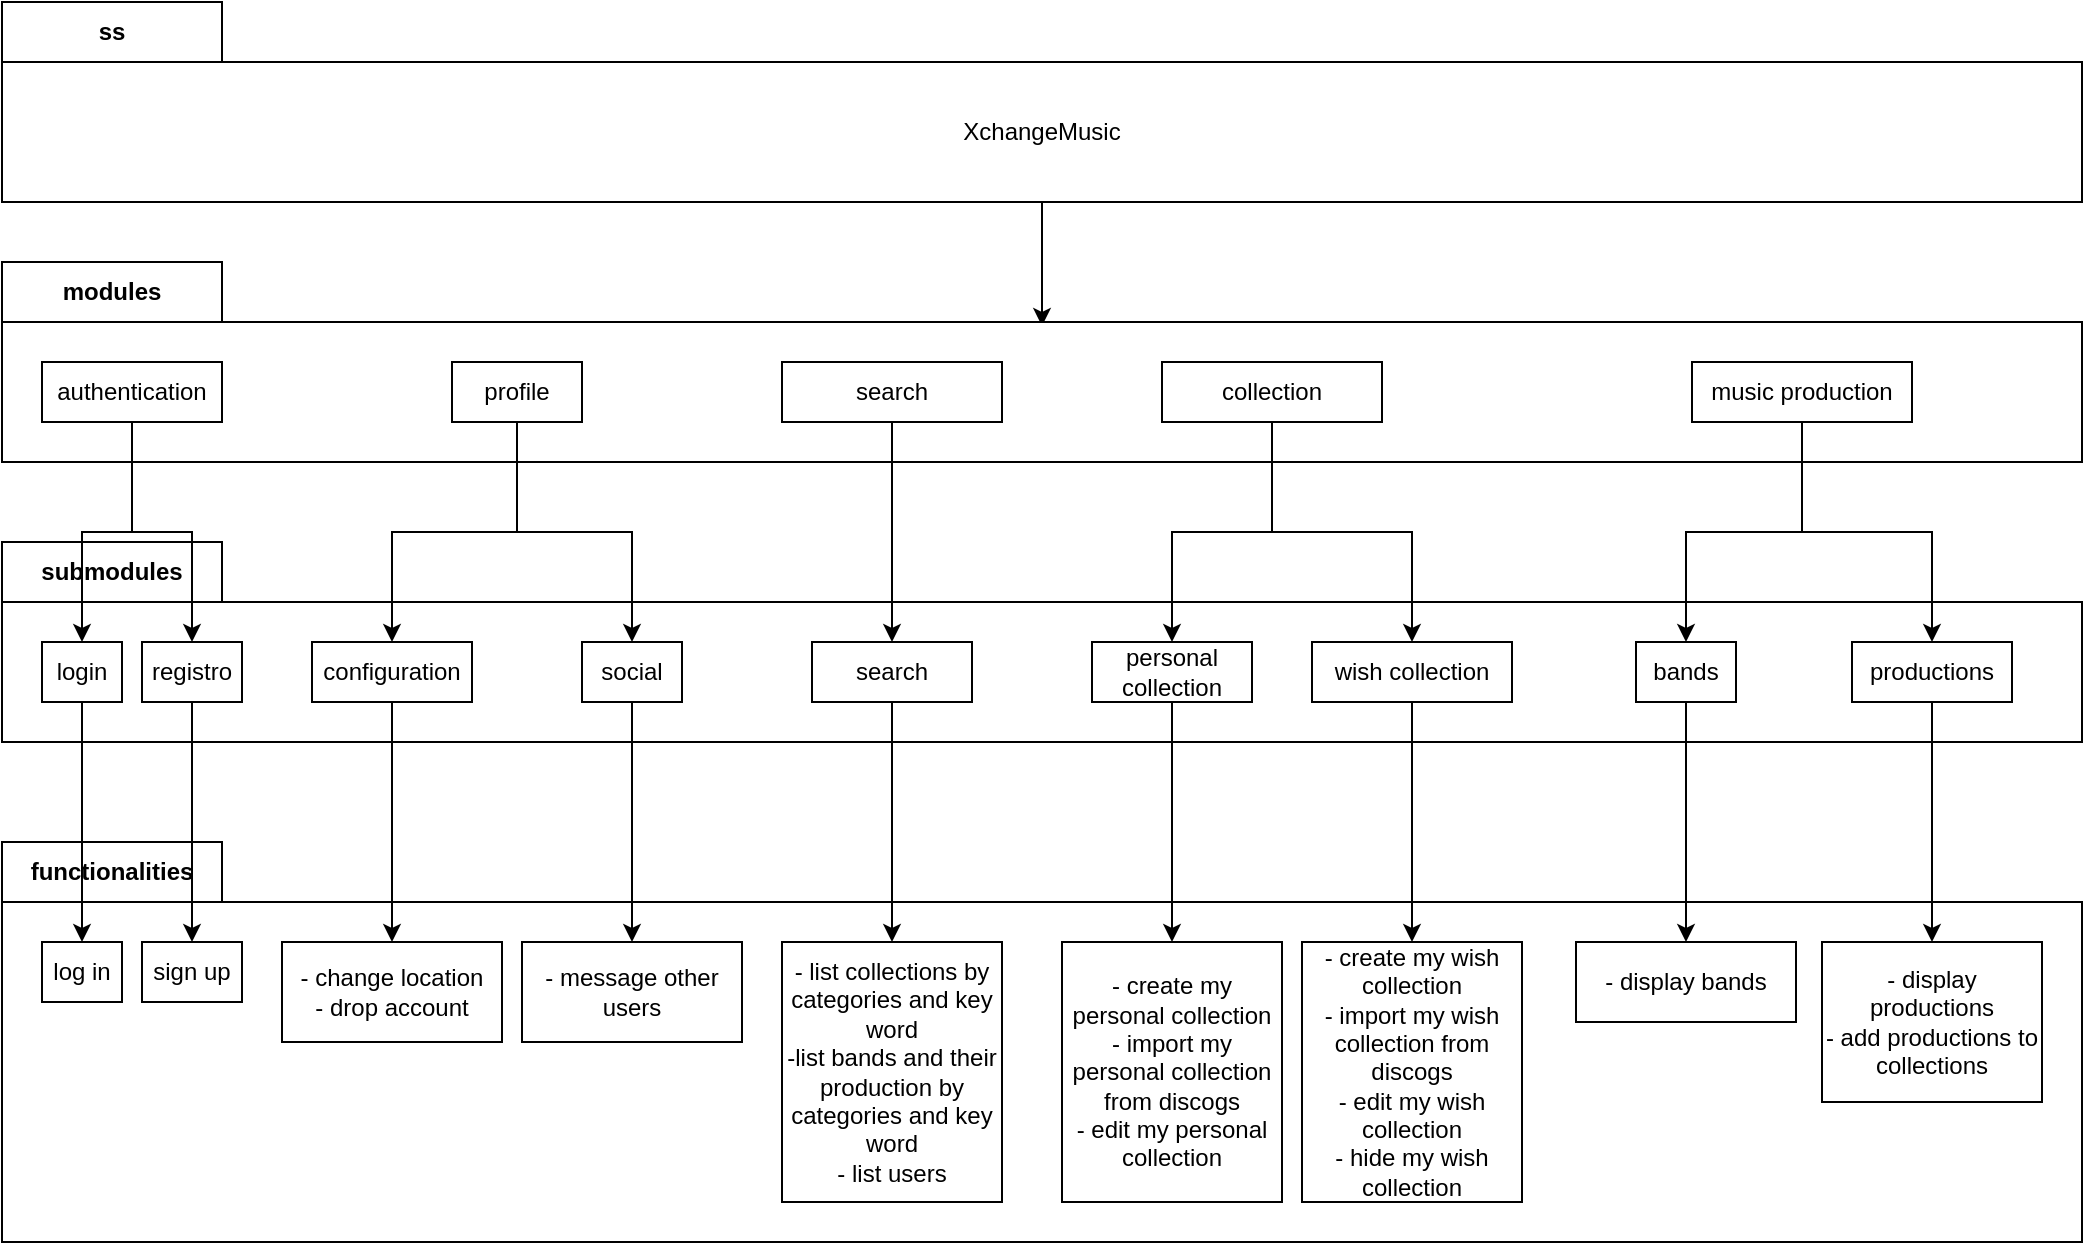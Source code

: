 <mxfile version="22.0.3" type="device" pages="2">
  <diagram name="functionality decomposition" id="uPLDYx7N-jgSnWiibQKO">
    <mxGraphModel dx="1393" dy="806" grid="1" gridSize="10" guides="1" tooltips="1" connect="1" arrows="1" fold="1" page="1" pageScale="1" pageWidth="850" pageHeight="1100" math="0" shadow="0">
      <root>
        <mxCell id="0" />
        <mxCell id="1" parent="0" />
        <mxCell id="YeT0kiCTDnCczPg7wrWJ-1" style="edgeStyle=orthogonalEdgeStyle;rounded=0;orthogonalLoop=1;jettySize=auto;html=1;exitX=0.5;exitY=1;exitDx=0;exitDy=0;exitPerimeter=0;entryX=0.5;entryY=0.32;entryDx=0;entryDy=0;entryPerimeter=0;" edge="1" parent="1" source="YeT0kiCTDnCczPg7wrWJ-2" target="YeT0kiCTDnCczPg7wrWJ-14">
          <mxGeometry relative="1" as="geometry" />
        </mxCell>
        <mxCell id="YeT0kiCTDnCczPg7wrWJ-2" value="ss" style="shape=folder;fontStyle=1;tabWidth=110;tabHeight=30;tabPosition=left;html=1;boundedLbl=1;labelInHeader=1;container=1;collapsible=0;whiteSpace=wrap;" vertex="1" parent="1">
          <mxGeometry x="50" y="30" width="1040" height="100" as="geometry" />
        </mxCell>
        <mxCell id="YeT0kiCTDnCczPg7wrWJ-3" value="XchangeMusic" style="html=1;strokeColor=none;resizeWidth=1;resizeHeight=1;fillColor=none;part=1;connectable=0;allowArrows=0;deletable=0;whiteSpace=wrap;" vertex="1" parent="YeT0kiCTDnCczPg7wrWJ-2">
          <mxGeometry width="1040" height="70" relative="1" as="geometry">
            <mxPoint y="30" as="offset" />
          </mxGeometry>
        </mxCell>
        <mxCell id="YeT0kiCTDnCczPg7wrWJ-4" value="submodules" style="shape=folder;fontStyle=1;tabWidth=110;tabHeight=30;tabPosition=left;html=1;boundedLbl=1;labelInHeader=1;container=1;collapsible=0;recursiveResize=0;whiteSpace=wrap;" vertex="1" parent="1">
          <mxGeometry x="50" y="300" width="1040" height="100" as="geometry" />
        </mxCell>
        <mxCell id="YeT0kiCTDnCczPg7wrWJ-5" value="login" style="html=1;whiteSpace=wrap;" vertex="1" parent="YeT0kiCTDnCczPg7wrWJ-4">
          <mxGeometry width="40" height="30" relative="1" as="geometry">
            <mxPoint x="20" y="50" as="offset" />
          </mxGeometry>
        </mxCell>
        <mxCell id="YeT0kiCTDnCczPg7wrWJ-6" value="registro" style="html=1;whiteSpace=wrap;" vertex="1" parent="YeT0kiCTDnCczPg7wrWJ-4">
          <mxGeometry x="70" y="50" width="50" height="30" as="geometry" />
        </mxCell>
        <mxCell id="YeT0kiCTDnCczPg7wrWJ-7" value="configuration" style="html=1;whiteSpace=wrap;" vertex="1" parent="YeT0kiCTDnCczPg7wrWJ-4">
          <mxGeometry x="155" y="50" width="80" height="30" as="geometry" />
        </mxCell>
        <mxCell id="YeT0kiCTDnCczPg7wrWJ-8" value="search" style="html=1;whiteSpace=wrap;" vertex="1" parent="YeT0kiCTDnCczPg7wrWJ-4">
          <mxGeometry x="405" y="50" width="80" height="30" as="geometry" />
        </mxCell>
        <mxCell id="YeT0kiCTDnCczPg7wrWJ-9" value="personal collection" style="html=1;whiteSpace=wrap;" vertex="1" parent="YeT0kiCTDnCczPg7wrWJ-4">
          <mxGeometry x="545" y="50" width="80" height="30" as="geometry" />
        </mxCell>
        <mxCell id="YeT0kiCTDnCczPg7wrWJ-10" value="wish collection" style="html=1;whiteSpace=wrap;" vertex="1" parent="YeT0kiCTDnCczPg7wrWJ-4">
          <mxGeometry x="655" y="50" width="100" height="30" as="geometry" />
        </mxCell>
        <mxCell id="YeT0kiCTDnCczPg7wrWJ-11" value="bands" style="html=1;whiteSpace=wrap;" vertex="1" parent="YeT0kiCTDnCczPg7wrWJ-4">
          <mxGeometry x="817" y="50" width="50" height="30" as="geometry" />
        </mxCell>
        <mxCell id="YeT0kiCTDnCczPg7wrWJ-12" value="productions" style="html=1;whiteSpace=wrap;" vertex="1" parent="YeT0kiCTDnCczPg7wrWJ-4">
          <mxGeometry x="925" y="50" width="80" height="30" as="geometry" />
        </mxCell>
        <mxCell id="YeT0kiCTDnCczPg7wrWJ-13" value="social" style="html=1;whiteSpace=wrap;" vertex="1" parent="YeT0kiCTDnCczPg7wrWJ-4">
          <mxGeometry x="290" y="50" width="50" height="30" as="geometry" />
        </mxCell>
        <mxCell id="YeT0kiCTDnCczPg7wrWJ-14" value="modules" style="shape=folder;fontStyle=1;tabWidth=110;tabHeight=30;tabPosition=left;html=1;boundedLbl=1;labelInHeader=1;container=1;collapsible=0;recursiveResize=0;whiteSpace=wrap;" vertex="1" parent="1">
          <mxGeometry x="50" y="160" width="1040" height="100" as="geometry" />
        </mxCell>
        <mxCell id="YeT0kiCTDnCczPg7wrWJ-15" value="authentication" style="html=1;whiteSpace=wrap;" vertex="1" parent="YeT0kiCTDnCczPg7wrWJ-14">
          <mxGeometry width="90" height="30" relative="1" as="geometry">
            <mxPoint x="20" y="50" as="offset" />
          </mxGeometry>
        </mxCell>
        <mxCell id="YeT0kiCTDnCczPg7wrWJ-16" value="profile" style="html=1;whiteSpace=wrap;" vertex="1" parent="YeT0kiCTDnCczPg7wrWJ-14">
          <mxGeometry x="225" y="50" width="65" height="30" as="geometry" />
        </mxCell>
        <mxCell id="YeT0kiCTDnCczPg7wrWJ-17" value="search" style="html=1;whiteSpace=wrap;" vertex="1" parent="YeT0kiCTDnCczPg7wrWJ-14">
          <mxGeometry x="390" y="50" width="110" height="30" as="geometry" />
        </mxCell>
        <mxCell id="YeT0kiCTDnCczPg7wrWJ-18" value="collection" style="html=1;whiteSpace=wrap;" vertex="1" parent="YeT0kiCTDnCczPg7wrWJ-14">
          <mxGeometry x="580" y="50" width="110" height="30" as="geometry" />
        </mxCell>
        <mxCell id="YeT0kiCTDnCczPg7wrWJ-19" value="music production" style="html=1;whiteSpace=wrap;" vertex="1" parent="YeT0kiCTDnCczPg7wrWJ-14">
          <mxGeometry x="845" y="50" width="110" height="30" as="geometry" />
        </mxCell>
        <mxCell id="YeT0kiCTDnCczPg7wrWJ-20" value="functionalities" style="shape=folder;fontStyle=1;tabWidth=110;tabHeight=30;tabPosition=left;html=1;boundedLbl=1;labelInHeader=1;container=1;collapsible=0;recursiveResize=0;whiteSpace=wrap;" vertex="1" parent="1">
          <mxGeometry x="50" y="450" width="1040" height="200" as="geometry" />
        </mxCell>
        <mxCell id="YeT0kiCTDnCczPg7wrWJ-21" value="log in" style="html=1;whiteSpace=wrap;" vertex="1" parent="YeT0kiCTDnCczPg7wrWJ-20">
          <mxGeometry width="40" height="30" relative="1" as="geometry">
            <mxPoint x="20" y="50" as="offset" />
          </mxGeometry>
        </mxCell>
        <mxCell id="YeT0kiCTDnCczPg7wrWJ-22" value="sign up" style="html=1;whiteSpace=wrap;" vertex="1" parent="YeT0kiCTDnCczPg7wrWJ-20">
          <mxGeometry x="70" y="50" width="50" height="30" as="geometry" />
        </mxCell>
        <mxCell id="YeT0kiCTDnCczPg7wrWJ-23" value="- change location&lt;br&gt;- drop account" style="html=1;whiteSpace=wrap;" vertex="1" parent="YeT0kiCTDnCczPg7wrWJ-20">
          <mxGeometry x="140" y="50" width="110" height="50" as="geometry" />
        </mxCell>
        <mxCell id="YeT0kiCTDnCczPg7wrWJ-24" value="- list collections by categories and key word&lt;br&gt;-list bands and their production by categories and key word&lt;br&gt;- list users&lt;br&gt;" style="html=1;whiteSpace=wrap;" vertex="1" parent="YeT0kiCTDnCczPg7wrWJ-20">
          <mxGeometry x="390" y="50" width="110" height="130" as="geometry" />
        </mxCell>
        <mxCell id="YeT0kiCTDnCczPg7wrWJ-25" value="- create my personal collection&lt;br&gt;- import my personal collection from discogs&lt;br&gt;- edit my personal collection&lt;br&gt;" style="html=1;whiteSpace=wrap;" vertex="1" parent="YeT0kiCTDnCczPg7wrWJ-20">
          <mxGeometry x="530" y="50" width="110" height="130" as="geometry" />
        </mxCell>
        <mxCell id="YeT0kiCTDnCczPg7wrWJ-26" value="- create my wish collection&lt;br&gt;- import my wish collection from discogs&lt;br&gt;- edit my wish collection&lt;br&gt;- hide my wish collection" style="html=1;whiteSpace=wrap;" vertex="1" parent="YeT0kiCTDnCczPg7wrWJ-20">
          <mxGeometry x="650" y="50" width="110" height="130" as="geometry" />
        </mxCell>
        <mxCell id="YeT0kiCTDnCczPg7wrWJ-27" value="- message other users" style="html=1;whiteSpace=wrap;" vertex="1" parent="YeT0kiCTDnCczPg7wrWJ-20">
          <mxGeometry x="260" y="50" width="110" height="50" as="geometry" />
        </mxCell>
        <mxCell id="YeT0kiCTDnCczPg7wrWJ-28" value="- display bands&lt;br&gt;" style="html=1;whiteSpace=wrap;" vertex="1" parent="YeT0kiCTDnCczPg7wrWJ-20">
          <mxGeometry x="787" y="50" width="110" height="40" as="geometry" />
        </mxCell>
        <mxCell id="YeT0kiCTDnCczPg7wrWJ-29" value="- display productions&lt;br&gt;- add productions to collections" style="html=1;whiteSpace=wrap;" vertex="1" parent="YeT0kiCTDnCczPg7wrWJ-20">
          <mxGeometry x="910" y="50" width="110" height="80" as="geometry" />
        </mxCell>
        <mxCell id="YeT0kiCTDnCczPg7wrWJ-30" style="edgeStyle=orthogonalEdgeStyle;rounded=0;orthogonalLoop=1;jettySize=auto;html=1;exitX=0.5;exitY=1;exitDx=0;exitDy=0;entryX=0.5;entryY=0;entryDx=0;entryDy=0;" edge="1" parent="1" source="YeT0kiCTDnCczPg7wrWJ-15" target="YeT0kiCTDnCczPg7wrWJ-5">
          <mxGeometry relative="1" as="geometry" />
        </mxCell>
        <mxCell id="YeT0kiCTDnCczPg7wrWJ-31" style="edgeStyle=orthogonalEdgeStyle;rounded=0;orthogonalLoop=1;jettySize=auto;html=1;exitX=0.5;exitY=1;exitDx=0;exitDy=0;" edge="1" parent="1" source="YeT0kiCTDnCczPg7wrWJ-15" target="YeT0kiCTDnCczPg7wrWJ-6">
          <mxGeometry relative="1" as="geometry" />
        </mxCell>
        <mxCell id="YeT0kiCTDnCczPg7wrWJ-32" style="edgeStyle=orthogonalEdgeStyle;rounded=0;orthogonalLoop=1;jettySize=auto;html=1;exitX=0.5;exitY=1;exitDx=0;exitDy=0;" edge="1" parent="1" source="YeT0kiCTDnCczPg7wrWJ-5" target="YeT0kiCTDnCczPg7wrWJ-21">
          <mxGeometry relative="1" as="geometry" />
        </mxCell>
        <mxCell id="YeT0kiCTDnCczPg7wrWJ-33" style="edgeStyle=orthogonalEdgeStyle;rounded=0;orthogonalLoop=1;jettySize=auto;html=1;exitX=0.5;exitY=1;exitDx=0;exitDy=0;entryX=0.5;entryY=0;entryDx=0;entryDy=0;" edge="1" parent="1" source="YeT0kiCTDnCczPg7wrWJ-6" target="YeT0kiCTDnCczPg7wrWJ-22">
          <mxGeometry relative="1" as="geometry" />
        </mxCell>
        <mxCell id="YeT0kiCTDnCczPg7wrWJ-34" style="edgeStyle=orthogonalEdgeStyle;rounded=0;orthogonalLoop=1;jettySize=auto;html=1;exitX=0.5;exitY=1;exitDx=0;exitDy=0;" edge="1" parent="1" source="YeT0kiCTDnCczPg7wrWJ-16" target="YeT0kiCTDnCczPg7wrWJ-7">
          <mxGeometry relative="1" as="geometry" />
        </mxCell>
        <mxCell id="YeT0kiCTDnCczPg7wrWJ-35" style="edgeStyle=orthogonalEdgeStyle;rounded=0;orthogonalLoop=1;jettySize=auto;html=1;exitX=0.5;exitY=1;exitDx=0;exitDy=0;" edge="1" parent="1" source="YeT0kiCTDnCczPg7wrWJ-17" target="YeT0kiCTDnCczPg7wrWJ-8">
          <mxGeometry relative="1" as="geometry" />
        </mxCell>
        <mxCell id="YeT0kiCTDnCczPg7wrWJ-36" style="edgeStyle=orthogonalEdgeStyle;rounded=0;orthogonalLoop=1;jettySize=auto;html=1;exitX=0.5;exitY=1;exitDx=0;exitDy=0;" edge="1" parent="1" source="YeT0kiCTDnCczPg7wrWJ-8" target="YeT0kiCTDnCczPg7wrWJ-24">
          <mxGeometry relative="1" as="geometry" />
        </mxCell>
        <mxCell id="YeT0kiCTDnCczPg7wrWJ-37" style="edgeStyle=orthogonalEdgeStyle;rounded=0;orthogonalLoop=1;jettySize=auto;html=1;exitX=0.5;exitY=1;exitDx=0;exitDy=0;" edge="1" parent="1" source="YeT0kiCTDnCczPg7wrWJ-7" target="YeT0kiCTDnCczPg7wrWJ-23">
          <mxGeometry relative="1" as="geometry" />
        </mxCell>
        <mxCell id="YeT0kiCTDnCczPg7wrWJ-38" style="edgeStyle=orthogonalEdgeStyle;rounded=0;orthogonalLoop=1;jettySize=auto;html=1;exitX=0.5;exitY=1;exitDx=0;exitDy=0;" edge="1" parent="1" source="YeT0kiCTDnCczPg7wrWJ-16" target="YeT0kiCTDnCczPg7wrWJ-13">
          <mxGeometry relative="1" as="geometry" />
        </mxCell>
        <mxCell id="YeT0kiCTDnCczPg7wrWJ-39" style="edgeStyle=orthogonalEdgeStyle;rounded=0;orthogonalLoop=1;jettySize=auto;html=1;exitX=0.5;exitY=1;exitDx=0;exitDy=0;" edge="1" parent="1" source="YeT0kiCTDnCczPg7wrWJ-13" target="YeT0kiCTDnCczPg7wrWJ-27">
          <mxGeometry relative="1" as="geometry" />
        </mxCell>
        <mxCell id="YeT0kiCTDnCczPg7wrWJ-40" style="edgeStyle=orthogonalEdgeStyle;rounded=0;orthogonalLoop=1;jettySize=auto;html=1;exitX=0.5;exitY=1;exitDx=0;exitDy=0;" edge="1" parent="1" source="YeT0kiCTDnCczPg7wrWJ-18" target="YeT0kiCTDnCczPg7wrWJ-9">
          <mxGeometry relative="1" as="geometry" />
        </mxCell>
        <mxCell id="YeT0kiCTDnCczPg7wrWJ-41" style="edgeStyle=orthogonalEdgeStyle;rounded=0;orthogonalLoop=1;jettySize=auto;html=1;exitX=0.5;exitY=1;exitDx=0;exitDy=0;" edge="1" parent="1" source="YeT0kiCTDnCczPg7wrWJ-18" target="YeT0kiCTDnCczPg7wrWJ-10">
          <mxGeometry relative="1" as="geometry" />
        </mxCell>
        <mxCell id="YeT0kiCTDnCczPg7wrWJ-42" style="edgeStyle=orthogonalEdgeStyle;rounded=0;orthogonalLoop=1;jettySize=auto;html=1;exitX=0.5;exitY=1;exitDx=0;exitDy=0;" edge="1" parent="1" source="YeT0kiCTDnCczPg7wrWJ-9" target="YeT0kiCTDnCczPg7wrWJ-25">
          <mxGeometry relative="1" as="geometry" />
        </mxCell>
        <mxCell id="YeT0kiCTDnCczPg7wrWJ-43" style="edgeStyle=orthogonalEdgeStyle;rounded=0;orthogonalLoop=1;jettySize=auto;html=1;exitX=0.5;exitY=1;exitDx=0;exitDy=0;" edge="1" parent="1" source="YeT0kiCTDnCczPg7wrWJ-10" target="YeT0kiCTDnCczPg7wrWJ-26">
          <mxGeometry relative="1" as="geometry" />
        </mxCell>
        <mxCell id="YeT0kiCTDnCczPg7wrWJ-44" style="edgeStyle=orthogonalEdgeStyle;rounded=0;orthogonalLoop=1;jettySize=auto;html=1;exitX=0.5;exitY=1;exitDx=0;exitDy=0;" edge="1" parent="1" source="YeT0kiCTDnCczPg7wrWJ-19" target="YeT0kiCTDnCczPg7wrWJ-11">
          <mxGeometry relative="1" as="geometry" />
        </mxCell>
        <mxCell id="YeT0kiCTDnCczPg7wrWJ-45" style="edgeStyle=orthogonalEdgeStyle;rounded=0;orthogonalLoop=1;jettySize=auto;html=1;exitX=0.5;exitY=1;exitDx=0;exitDy=0;" edge="1" parent="1" source="YeT0kiCTDnCczPg7wrWJ-19" target="YeT0kiCTDnCczPg7wrWJ-12">
          <mxGeometry relative="1" as="geometry" />
        </mxCell>
        <mxCell id="YeT0kiCTDnCczPg7wrWJ-46" style="edgeStyle=orthogonalEdgeStyle;rounded=0;orthogonalLoop=1;jettySize=auto;html=1;exitX=0.5;exitY=1;exitDx=0;exitDy=0;" edge="1" parent="1" source="YeT0kiCTDnCczPg7wrWJ-11" target="YeT0kiCTDnCczPg7wrWJ-28">
          <mxGeometry relative="1" as="geometry" />
        </mxCell>
        <mxCell id="YeT0kiCTDnCczPg7wrWJ-47" style="edgeStyle=orthogonalEdgeStyle;rounded=0;orthogonalLoop=1;jettySize=auto;html=1;exitX=0.5;exitY=1;exitDx=0;exitDy=0;" edge="1" parent="1" source="YeT0kiCTDnCczPg7wrWJ-12" target="YeT0kiCTDnCczPg7wrWJ-29">
          <mxGeometry relative="1" as="geometry" />
        </mxCell>
      </root>
    </mxGraphModel>
  </diagram>
  <diagram id="m-hFseTJtbaateYFLzGm" name="components and connectors">
    <mxGraphModel dx="1161" dy="1772" grid="1" gridSize="10" guides="1" tooltips="1" connect="1" arrows="1" fold="1" page="1" pageScale="1" pageWidth="850" pageHeight="1100" math="0" shadow="0">
      <root>
        <mxCell id="0" />
        <mxCell id="1" parent="0" />
        <mxCell id="iuW0He5lVMhKMGmOSeYA-22" value="petitions" style="html=1;align=center;verticalAlign=top;rounded=1;absoluteArcSize=1;arcSize=10;dashed=1;whiteSpace=wrap;" vertex="1" parent="1">
          <mxGeometry x="535" y="10" width="210" height="135" as="geometry" />
        </mxCell>
        <mxCell id="iuW0He5lVMhKMGmOSeYA-21" value="notifications" style="html=1;align=center;verticalAlign=top;rounded=1;absoluteArcSize=1;arcSize=10;dashed=1;whiteSpace=wrap;" vertex="1" parent="1">
          <mxGeometry x="90" y="10" width="220" height="300" as="geometry" />
        </mxCell>
        <mxCell id="yyUKfP9ae4xvEUFKY8Y2-1" value="wa_fe" style="shape=mxgraph.uml25.actionParams;html=1;align=center;verticalAlign=top;absoluteArcSize=1;arcSize=10;dashed=0;spacingLeft=10;spacingTop=5;whiteSpace=wrap;" vertex="1" parent="1">
          <mxGeometry x="350" y="60" width="150" height="50" as="geometry" />
        </mxCell>
        <mxCell id="iuW0He5lVMhKMGmOSeYA-65" style="edgeStyle=orthogonalEdgeStyle;rounded=0;orthogonalLoop=1;jettySize=auto;html=1;" edge="1" parent="1" source="yyUKfP9ae4xvEUFKY8Y2-3" target="iuW0He5lVMhKMGmOSeYA-50">
          <mxGeometry relative="1" as="geometry" />
        </mxCell>
        <mxCell id="cUW9kpGuPI1Abae9i_Ca-9" style="edgeStyle=orthogonalEdgeStyle;rounded=0;orthogonalLoop=1;jettySize=auto;html=1;fillColor=#d5e8d4;strokeColor=#82b366;" edge="1" parent="1" source="yyUKfP9ae4xvEUFKY8Y2-3" target="iuW0He5lVMhKMGmOSeYA-35">
          <mxGeometry relative="1" as="geometry">
            <Array as="points">
              <mxPoint x="420" y="340" />
              <mxPoint x="200" y="340" />
            </Array>
          </mxGeometry>
        </mxCell>
        <mxCell id="cUW9kpGuPI1Abae9i_Ca-21" style="edgeStyle=orthogonalEdgeStyle;rounded=0;orthogonalLoop=1;jettySize=auto;html=1;startArrow=classic;startFill=1;endArrow=none;endFill=0;fillColor=#dae8fc;strokeColor=#6c8ebf;" edge="1" parent="1" source="yyUKfP9ae4xvEUFKY8Y2-3" target="iuW0He5lVMhKMGmOSeYA-16">
          <mxGeometry relative="1" as="geometry">
            <Array as="points">
              <mxPoint x="435" y="360" />
              <mxPoint x="640" y="360" />
            </Array>
          </mxGeometry>
        </mxCell>
        <mxCell id="yyUKfP9ae4xvEUFKY8Y2-3" value="chat_ms" style="shape=mxgraph.uml25.actionParams;html=1;align=center;verticalAlign=top;absoluteArcSize=1;arcSize=10;dashed=0;spacingLeft=10;spacingTop=5;whiteSpace=wrap;" vertex="1" parent="1">
          <mxGeometry x="360" y="400" width="150" height="50" as="geometry" />
        </mxCell>
        <mxCell id="iuW0He5lVMhKMGmOSeYA-62" style="edgeStyle=orthogonalEdgeStyle;rounded=0;orthogonalLoop=1;jettySize=auto;html=1;" edge="1" parent="1" source="yyUKfP9ae4xvEUFKY8Y2-4" target="iuW0He5lVMhKMGmOSeYA-54">
          <mxGeometry relative="1" as="geometry" />
        </mxCell>
        <mxCell id="cUW9kpGuPI1Abae9i_Ca-10" style="edgeStyle=orthogonalEdgeStyle;rounded=0;orthogonalLoop=1;jettySize=auto;html=1;fillColor=#d5e8d4;strokeColor=#82b366;" edge="1" parent="1" source="yyUKfP9ae4xvEUFKY8Y2-4" target="iuW0He5lVMhKMGmOSeYA-35">
          <mxGeometry relative="1" as="geometry">
            <Array as="points">
              <mxPoint x="570" y="340" />
              <mxPoint x="200" y="340" />
            </Array>
          </mxGeometry>
        </mxCell>
        <mxCell id="cUW9kpGuPI1Abae9i_Ca-22" style="edgeStyle=orthogonalEdgeStyle;rounded=0;orthogonalLoop=1;jettySize=auto;html=1;startArrow=classic;startFill=1;endArrow=none;endFill=0;fillColor=#dae8fc;strokeColor=#6c8ebf;" edge="1" parent="1" source="yyUKfP9ae4xvEUFKY8Y2-4" target="iuW0He5lVMhKMGmOSeYA-16">
          <mxGeometry relative="1" as="geometry">
            <Array as="points">
              <mxPoint x="640" y="380" />
              <mxPoint x="640" y="380" />
            </Array>
          </mxGeometry>
        </mxCell>
        <mxCell id="cUW9kpGuPI1Abae9i_Ca-33" style="edgeStyle=orthogonalEdgeStyle;rounded=0;orthogonalLoop=1;jettySize=auto;html=1;fillColor=#f8cecc;strokeColor=#b85450;" edge="1" parent="1" source="yyUKfP9ae4xvEUFKY8Y2-4" target="cUW9kpGuPI1Abae9i_Ca-29">
          <mxGeometry relative="1" as="geometry">
            <Array as="points">
              <mxPoint x="595" y="260" />
              <mxPoint x="870" y="260" />
            </Array>
          </mxGeometry>
        </mxCell>
        <mxCell id="yyUKfP9ae4xvEUFKY8Y2-4" value="collections_ms" style="shape=mxgraph.uml25.actionParams;html=1;align=center;verticalAlign=top;absoluteArcSize=1;arcSize=10;dashed=0;spacingLeft=10;spacingTop=5;whiteSpace=wrap;" vertex="1" parent="1">
          <mxGeometry x="520" y="400" width="150" height="50" as="geometry" />
        </mxCell>
        <mxCell id="iuW0He5lVMhKMGmOSeYA-63" style="edgeStyle=orthogonalEdgeStyle;rounded=0;orthogonalLoop=1;jettySize=auto;html=1;" edge="1" parent="1" source="yyUKfP9ae4xvEUFKY8Y2-5" target="iuW0He5lVMhKMGmOSeYA-57">
          <mxGeometry relative="1" as="geometry" />
        </mxCell>
        <mxCell id="cUW9kpGuPI1Abae9i_Ca-23" style="edgeStyle=orthogonalEdgeStyle;rounded=0;orthogonalLoop=1;jettySize=auto;html=1;startArrow=classic;startFill=1;endArrow=none;endFill=0;fillColor=#dae8fc;strokeColor=#6c8ebf;" edge="1" parent="1" source="yyUKfP9ae4xvEUFKY8Y2-5" target="iuW0He5lVMhKMGmOSeYA-16">
          <mxGeometry relative="1" as="geometry">
            <Array as="points">
              <mxPoint x="720" y="360" />
              <mxPoint x="640" y="360" />
            </Array>
          </mxGeometry>
        </mxCell>
        <mxCell id="cUW9kpGuPI1Abae9i_Ca-31" style="edgeStyle=orthogonalEdgeStyle;rounded=0;orthogonalLoop=1;jettySize=auto;html=1;fillColor=#f8cecc;strokeColor=#b85450;" edge="1" parent="1" source="yyUKfP9ae4xvEUFKY8Y2-5" target="cUW9kpGuPI1Abae9i_Ca-29">
          <mxGeometry relative="1" as="geometry">
            <Array as="points">
              <mxPoint x="755" y="260" />
              <mxPoint x="870" y="260" />
            </Array>
          </mxGeometry>
        </mxCell>
        <mxCell id="yyUKfP9ae4xvEUFKY8Y2-5" value="music_ms" style="shape=mxgraph.uml25.actionParams;html=1;align=center;verticalAlign=top;absoluteArcSize=1;arcSize=10;dashed=0;spacingLeft=10;spacingTop=5;whiteSpace=wrap;" vertex="1" parent="1">
          <mxGeometry x="680" y="400" width="150" height="50" as="geometry" />
        </mxCell>
        <mxCell id="iuW0He5lVMhKMGmOSeYA-41" value="KAFKA" style="edgeStyle=orthogonalEdgeStyle;rounded=0;orthogonalLoop=1;jettySize=auto;html=1;" edge="1" parent="1">
          <mxGeometry relative="1" as="geometry">
            <mxPoint x="199.76" y="150" as="sourcePoint" />
            <mxPoint x="199.76" y="110" as="targetPoint" />
          </mxGeometry>
        </mxCell>
        <mxCell id="iuW0He5lVMhKMGmOSeYA-42" value="AMQP" style="edgeStyle=orthogonalEdgeStyle;rounded=0;orthogonalLoop=1;jettySize=auto;html=1;" edge="1" parent="1" source="iuW0He5lVMhKMGmOSeYA-3" target="iuW0He5lVMhKMGmOSeYA-35">
          <mxGeometry relative="1" as="geometry">
            <Array as="points">
              <mxPoint x="200" y="220" />
              <mxPoint x="200" y="220" />
            </Array>
          </mxGeometry>
        </mxCell>
        <mxCell id="iuW0He5lVMhKMGmOSeYA-3" value="events_ms" style="shape=mxgraph.uml25.actionParams;html=1;align=center;verticalAlign=top;absoluteArcSize=1;arcSize=10;dashed=0;spacingLeft=10;spacingTop=5;whiteSpace=wrap;" vertex="1" parent="1">
          <mxGeometry x="120" y="150" width="150" height="50" as="geometry" />
        </mxCell>
        <mxCell id="iuW0He5lVMhKMGmOSeYA-16" value="ag" style="shape=mxgraph.uml25.actionParams;html=1;align=center;verticalAlign=top;absoluteArcSize=1;arcSize=10;dashed=0;spacingLeft=10;spacingTop=5;whiteSpace=wrap;" vertex="1" parent="1">
          <mxGeometry x="565" y="60" width="150" height="50" as="geometry" />
        </mxCell>
        <mxCell id="yyUKfP9ae4xvEUFKY8Y2-2" value="mq1/kafka" style="shape=mxgraph.uml25.actionParams;html=1;align=center;verticalAlign=top;absoluteArcSize=1;arcSize=10;dashed=0;spacingLeft=10;spacingTop=5;whiteSpace=wrap;" vertex="1" parent="1">
          <mxGeometry x="120" y="60" width="150" height="50" as="geometry" />
        </mxCell>
        <mxCell id="iuW0He5lVMhKMGmOSeYA-35" value="mq2/rabbitMQ" style="shape=mxgraph.uml25.actionParams;html=1;align=center;verticalAlign=top;absoluteArcSize=1;arcSize=10;dashed=0;spacingLeft=10;spacingTop=5;whiteSpace=wrap;" vertex="1" parent="1">
          <mxGeometry x="120" y="240" width="150" height="50" as="geometry" />
        </mxCell>
        <mxCell id="iuW0He5lVMhKMGmOSeYA-52" value="" style="group" vertex="1" connectable="0" parent="1">
          <mxGeometry x="410" y="510" width="60" height="80" as="geometry" />
        </mxCell>
        <mxCell id="iuW0He5lVMhKMGmOSeYA-50" value="" style="shape=cylinder3;whiteSpace=wrap;html=1;boundedLbl=1;backgroundOutline=1;size=15;" vertex="1" parent="iuW0He5lVMhKMGmOSeYA-52">
          <mxGeometry x="-5" width="60" height="80" as="geometry" />
        </mxCell>
        <mxCell id="iuW0He5lVMhKMGmOSeYA-51" value="chat_ms" style="text;html=1;strokeColor=none;fillColor=none;align=center;verticalAlign=middle;whiteSpace=wrap;rounded=0;" vertex="1" parent="iuW0He5lVMhKMGmOSeYA-52">
          <mxGeometry x="-5" y="30" width="60" height="30" as="geometry" />
        </mxCell>
        <mxCell id="iuW0He5lVMhKMGmOSeYA-66" style="edgeStyle=orthogonalEdgeStyle;rounded=0;orthogonalLoop=1;jettySize=auto;html=1;exitX=0.855;exitY=0;exitDx=0;exitDy=4.35;exitPerimeter=0;entryX=0.706;entryY=0.006;entryDx=0;entryDy=0;entryPerimeter=0;" edge="1" parent="iuW0He5lVMhKMGmOSeYA-52" source="iuW0He5lVMhKMGmOSeYA-50" target="iuW0He5lVMhKMGmOSeYA-50">
          <mxGeometry relative="1" as="geometry" />
        </mxCell>
        <mxCell id="iuW0He5lVMhKMGmOSeYA-53" value="" style="group" vertex="1" connectable="0" parent="1">
          <mxGeometry x="565" y="510" width="70" height="80" as="geometry" />
        </mxCell>
        <mxCell id="iuW0He5lVMhKMGmOSeYA-54" value="" style="shape=cylinder3;whiteSpace=wrap;html=1;boundedLbl=1;backgroundOutline=1;size=15;" vertex="1" parent="iuW0He5lVMhKMGmOSeYA-53">
          <mxGeometry x="-10" width="80" height="80" as="geometry" />
        </mxCell>
        <mxCell id="iuW0He5lVMhKMGmOSeYA-55" value="collection_db" style="text;html=1;strokeColor=none;fillColor=none;align=center;verticalAlign=middle;whiteSpace=wrap;rounded=0;" vertex="1" parent="iuW0He5lVMhKMGmOSeYA-53">
          <mxGeometry y="30" width="60" height="30" as="geometry" />
        </mxCell>
        <mxCell id="iuW0He5lVMhKMGmOSeYA-56" value="" style="group" vertex="1" connectable="0" parent="1">
          <mxGeometry x="725" y="510" width="60" height="80" as="geometry" />
        </mxCell>
        <mxCell id="iuW0He5lVMhKMGmOSeYA-57" value="" style="shape=cylinder3;whiteSpace=wrap;html=1;boundedLbl=1;backgroundOutline=1;size=15;" vertex="1" parent="iuW0He5lVMhKMGmOSeYA-56">
          <mxGeometry width="60" height="80" as="geometry" />
        </mxCell>
        <mxCell id="iuW0He5lVMhKMGmOSeYA-58" value="music_db" style="text;html=1;strokeColor=none;fillColor=none;align=center;verticalAlign=middle;whiteSpace=wrap;rounded=0;" vertex="1" parent="iuW0He5lVMhKMGmOSeYA-56">
          <mxGeometry y="30" width="60" height="30" as="geometry" />
        </mxCell>
        <mxCell id="iuW0He5lVMhKMGmOSeYA-71" style="edgeStyle=orthogonalEdgeStyle;rounded=0;orthogonalLoop=1;jettySize=auto;html=1;" edge="1" parent="1" source="iuW0He5lVMhKMGmOSeYA-72" target="iuW0He5lVMhKMGmOSeYA-76">
          <mxGeometry relative="1" as="geometry" />
        </mxCell>
        <mxCell id="cUW9kpGuPI1Abae9i_Ca-7" style="edgeStyle=orthogonalEdgeStyle;rounded=0;orthogonalLoop=1;jettySize=auto;html=1;fillColor=#d5e8d4;strokeColor=#82b366;" edge="1" parent="1" source="iuW0He5lVMhKMGmOSeYA-72" target="iuW0He5lVMhKMGmOSeYA-35">
          <mxGeometry relative="1" as="geometry">
            <Array as="points">
              <mxPoint x="90" y="340" />
              <mxPoint x="200" y="340" />
            </Array>
          </mxGeometry>
        </mxCell>
        <mxCell id="cUW9kpGuPI1Abae9i_Ca-18" style="edgeStyle=orthogonalEdgeStyle;rounded=0;orthogonalLoop=1;jettySize=auto;html=1;startArrow=classic;startFill=1;endArrow=none;endFill=0;fillColor=#dae8fc;strokeColor=#6c8ebf;" edge="1" parent="1" source="iuW0He5lVMhKMGmOSeYA-72" target="iuW0He5lVMhKMGmOSeYA-16">
          <mxGeometry relative="1" as="geometry">
            <Array as="points">
              <mxPoint x="115" y="360" />
              <mxPoint x="640" y="360" />
            </Array>
          </mxGeometry>
        </mxCell>
        <mxCell id="iuW0He5lVMhKMGmOSeYA-72" value="authentication_ms" style="shape=mxgraph.uml25.actionParams;html=1;align=center;verticalAlign=top;absoluteArcSize=1;arcSize=10;dashed=0;spacingLeft=10;spacingTop=5;whiteSpace=wrap;" vertex="1" parent="1">
          <mxGeometry x="40" y="400" width="150" height="50" as="geometry" />
        </mxCell>
        <mxCell id="iuW0He5lVMhKMGmOSeYA-73" style="edgeStyle=orthogonalEdgeStyle;rounded=0;orthogonalLoop=1;jettySize=auto;html=1;" edge="1" parent="1" source="iuW0He5lVMhKMGmOSeYA-74" target="iuW0He5lVMhKMGmOSeYA-80">
          <mxGeometry relative="1" as="geometry" />
        </mxCell>
        <mxCell id="cUW9kpGuPI1Abae9i_Ca-8" style="edgeStyle=orthogonalEdgeStyle;rounded=0;orthogonalLoop=1;jettySize=auto;html=1;fillColor=#d5e8d4;strokeColor=#82b366;" edge="1" parent="1" source="iuW0He5lVMhKMGmOSeYA-74" target="iuW0He5lVMhKMGmOSeYA-35">
          <mxGeometry relative="1" as="geometry">
            <Array as="points">
              <mxPoint x="250" y="340" />
              <mxPoint x="200" y="340" />
            </Array>
          </mxGeometry>
        </mxCell>
        <mxCell id="cUW9kpGuPI1Abae9i_Ca-19" style="edgeStyle=orthogonalEdgeStyle;rounded=0;orthogonalLoop=1;jettySize=auto;html=1;startArrow=classic;startFill=1;endArrow=none;endFill=0;fillColor=#dae8fc;strokeColor=#6c8ebf;" edge="1" parent="1" source="iuW0He5lVMhKMGmOSeYA-74" target="iuW0He5lVMhKMGmOSeYA-16">
          <mxGeometry relative="1" as="geometry">
            <Array as="points">
              <mxPoint x="275" y="360" />
              <mxPoint x="640" y="360" />
            </Array>
          </mxGeometry>
        </mxCell>
        <mxCell id="iuW0He5lVMhKMGmOSeYA-74" value="profile_ms" style="shape=mxgraph.uml25.actionParams;html=1;align=center;verticalAlign=top;absoluteArcSize=1;arcSize=10;dashed=0;spacingLeft=10;spacingTop=5;whiteSpace=wrap;" vertex="1" parent="1">
          <mxGeometry x="200" y="400" width="150" height="50" as="geometry" />
        </mxCell>
        <mxCell id="iuW0He5lVMhKMGmOSeYA-75" value="" style="group" vertex="1" connectable="0" parent="1">
          <mxGeometry x="90" y="510" width="60" height="80" as="geometry" />
        </mxCell>
        <mxCell id="iuW0He5lVMhKMGmOSeYA-76" value="" style="shape=cylinder3;whiteSpace=wrap;html=1;boundedLbl=1;backgroundOutline=1;size=15;" vertex="1" parent="iuW0He5lVMhKMGmOSeYA-75">
          <mxGeometry x="-5" width="60" height="80" as="geometry" />
        </mxCell>
        <mxCell id="iuW0He5lVMhKMGmOSeYA-77" value="authentication_db" style="text;html=1;strokeColor=none;fillColor=none;align=center;verticalAlign=middle;whiteSpace=wrap;rounded=0;" vertex="1" parent="iuW0He5lVMhKMGmOSeYA-75">
          <mxGeometry x="-5" y="30" width="60" height="30" as="geometry" />
        </mxCell>
        <mxCell id="iuW0He5lVMhKMGmOSeYA-79" value="" style="group" vertex="1" connectable="0" parent="1">
          <mxGeometry x="245" y="510" width="70" height="80" as="geometry" />
        </mxCell>
        <mxCell id="iuW0He5lVMhKMGmOSeYA-80" value="" style="shape=cylinder3;whiteSpace=wrap;html=1;boundedLbl=1;backgroundOutline=1;size=15;" vertex="1" parent="iuW0He5lVMhKMGmOSeYA-79">
          <mxGeometry x="-10" width="80" height="80" as="geometry" />
        </mxCell>
        <mxCell id="iuW0He5lVMhKMGmOSeYA-81" value="profile_ms" style="text;html=1;strokeColor=none;fillColor=none;align=center;verticalAlign=middle;whiteSpace=wrap;rounded=0;" vertex="1" parent="iuW0He5lVMhKMGmOSeYA-79">
          <mxGeometry y="30" width="60" height="30" as="geometry" />
        </mxCell>
        <mxCell id="iuW0He5lVMhKMGmOSeYA-83" style="edgeStyle=orthogonalEdgeStyle;rounded=0;orthogonalLoop=1;jettySize=auto;html=1;" edge="1" parent="1" source="iuW0He5lVMhKMGmOSeYA-84" target="iuW0He5lVMhKMGmOSeYA-86">
          <mxGeometry relative="1" as="geometry" />
        </mxCell>
        <mxCell id="cUW9kpGuPI1Abae9i_Ca-6" style="edgeStyle=orthogonalEdgeStyle;rounded=0;orthogonalLoop=1;jettySize=auto;html=1;fillColor=#d5e8d4;strokeColor=#82b366;" edge="1" parent="1" target="iuW0He5lVMhKMGmOSeYA-35">
          <mxGeometry relative="1" as="geometry">
            <mxPoint x="952.5" y="400" as="sourcePoint" />
            <mxPoint x="237.5" y="290.0" as="targetPoint" />
            <Array as="points">
              <mxPoint x="953" y="340" />
              <mxPoint x="200" y="340" />
            </Array>
          </mxGeometry>
        </mxCell>
        <mxCell id="cUW9kpGuPI1Abae9i_Ca-24" style="edgeStyle=orthogonalEdgeStyle;rounded=0;orthogonalLoop=1;jettySize=auto;html=1;startArrow=classic;startFill=1;endArrow=none;endFill=0;fillColor=#dae8fc;strokeColor=#6c8ebf;" edge="1" parent="1" source="iuW0He5lVMhKMGmOSeYA-84" target="iuW0He5lVMhKMGmOSeYA-16">
          <mxGeometry relative="1" as="geometry">
            <Array as="points">
              <mxPoint x="890" y="360" />
              <mxPoint x="640" y="360" />
            </Array>
          </mxGeometry>
        </mxCell>
        <mxCell id="cUW9kpGuPI1Abae9i_Ca-25" value="REST" style="edgeLabel;html=1;align=center;verticalAlign=middle;resizable=0;points=[];" vertex="1" connectable="0" parent="cUW9kpGuPI1Abae9i_Ca-24">
          <mxGeometry x="0.551" y="-3" relative="1" as="geometry">
            <mxPoint as="offset" />
          </mxGeometry>
        </mxCell>
        <mxCell id="cUW9kpGuPI1Abae9i_Ca-32" style="edgeStyle=orthogonalEdgeStyle;rounded=0;orthogonalLoop=1;jettySize=auto;html=1;fillColor=#f8cecc;strokeColor=#b85450;" edge="1" parent="1" source="iuW0He5lVMhKMGmOSeYA-84" target="cUW9kpGuPI1Abae9i_Ca-29">
          <mxGeometry relative="1" as="geometry">
            <Array as="points">
              <mxPoint x="915" y="260" />
              <mxPoint x="870" y="260" />
            </Array>
          </mxGeometry>
        </mxCell>
        <mxCell id="cUW9kpGuPI1Abae9i_Ca-34" value="REST" style="edgeLabel;html=1;align=center;verticalAlign=middle;resizable=0;points=[];" vertex="1" connectable="0" parent="cUW9kpGuPI1Abae9i_Ca-32">
          <mxGeometry x="0.554" y="2" relative="1" as="geometry">
            <mxPoint as="offset" />
          </mxGeometry>
        </mxCell>
        <mxCell id="iuW0He5lVMhKMGmOSeYA-84" value="search_ms" style="shape=mxgraph.uml25.actionParams;html=1;align=center;verticalAlign=top;absoluteArcSize=1;arcSize=10;dashed=0;spacingLeft=10;spacingTop=5;whiteSpace=wrap;" vertex="1" parent="1">
          <mxGeometry x="840" y="400" width="150" height="50" as="geometry" />
        </mxCell>
        <mxCell id="iuW0He5lVMhKMGmOSeYA-85" value="" style="group" vertex="1" connectable="0" parent="1">
          <mxGeometry x="885" y="510" width="60" height="80" as="geometry" />
        </mxCell>
        <mxCell id="iuW0He5lVMhKMGmOSeYA-86" value="" style="shape=cylinder3;whiteSpace=wrap;html=1;boundedLbl=1;backgroundOutline=1;size=15;" vertex="1" parent="iuW0He5lVMhKMGmOSeYA-85">
          <mxGeometry width="60" height="80" as="geometry" />
        </mxCell>
        <mxCell id="iuW0He5lVMhKMGmOSeYA-87" value="search_db" style="text;html=1;strokeColor=none;fillColor=none;align=center;verticalAlign=middle;whiteSpace=wrap;rounded=0;" vertex="1" parent="iuW0He5lVMhKMGmOSeYA-85">
          <mxGeometry y="30" width="60" height="30" as="geometry" />
        </mxCell>
        <mxCell id="cUW9kpGuPI1Abae9i_Ca-11" style="edgeStyle=orthogonalEdgeStyle;rounded=0;orthogonalLoop=1;jettySize=auto;html=1;fillColor=#d5e8d4;strokeColor=#82b366;" edge="1" parent="1" source="yyUKfP9ae4xvEUFKY8Y2-5" target="iuW0He5lVMhKMGmOSeYA-35">
          <mxGeometry relative="1" as="geometry">
            <Array as="points">
              <mxPoint x="790" y="340" />
              <mxPoint x="200" y="340" />
            </Array>
          </mxGeometry>
        </mxCell>
        <mxCell id="cUW9kpGuPI1Abae9i_Ca-26" value="AMQP" style="edgeLabel;html=1;align=center;verticalAlign=middle;resizable=0;points=[];" vertex="1" connectable="0" parent="cUW9kpGuPI1Abae9i_Ca-11">
          <mxGeometry x="0.07" y="-1" relative="1" as="geometry">
            <mxPoint as="offset" />
          </mxGeometry>
        </mxCell>
        <mxCell id="cUW9kpGuPI1Abae9i_Ca-13" value="OAuth, Firebase Auth&lt;br&gt;" style="text;html=1;align=center;" vertex="1" parent="1">
          <mxGeometry x="20" y="450" width="200" height="25" as="geometry" />
        </mxCell>
        <mxCell id="cUW9kpGuPI1Abae9i_Ca-29" value="barrier_ms" style="shape=mxgraph.uml25.actionParams;html=1;align=center;verticalAlign=top;absoluteArcSize=1;arcSize=10;dashed=0;spacingLeft=10;spacingTop=5;whiteSpace=wrap;" vertex="1" parent="1">
          <mxGeometry x="795" y="60" width="150" height="50" as="geometry" />
        </mxCell>
        <mxCell id="cUW9kpGuPI1Abae9i_Ca-37" style="edgeStyle=orthogonalEdgeStyle;rounded=0;orthogonalLoop=1;jettySize=auto;html=1;" edge="1" parent="1" source="cUW9kpGuPI1Abae9i_Ca-36" target="yyUKfP9ae4xvEUFKY8Y2-1">
          <mxGeometry relative="1" as="geometry" />
        </mxCell>
        <mxCell id="cUW9kpGuPI1Abae9i_Ca-38" style="edgeStyle=orthogonalEdgeStyle;rounded=0;orthogonalLoop=1;jettySize=auto;html=1;" edge="1" parent="1" source="cUW9kpGuPI1Abae9i_Ca-36" target="yyUKfP9ae4xvEUFKY8Y2-2">
          <mxGeometry relative="1" as="geometry" />
        </mxCell>
        <mxCell id="cUW9kpGuPI1Abae9i_Ca-39" style="edgeStyle=orthogonalEdgeStyle;rounded=0;orthogonalLoop=1;jettySize=auto;html=1;" edge="1" parent="1" source="cUW9kpGuPI1Abae9i_Ca-36" target="iuW0He5lVMhKMGmOSeYA-16">
          <mxGeometry relative="1" as="geometry" />
        </mxCell>
        <mxCell id="cUW9kpGuPI1Abae9i_Ca-36" value="proxy" style="shape=mxgraph.uml25.actionParams;html=1;align=center;verticalAlign=top;absoluteArcSize=1;arcSize=10;dashed=0;spacingLeft=10;spacingTop=5;whiteSpace=wrap;" vertex="1" parent="1">
          <mxGeometry x="350" y="-60" width="150" height="50" as="geometry" />
        </mxCell>
      </root>
    </mxGraphModel>
  </diagram>
</mxfile>
